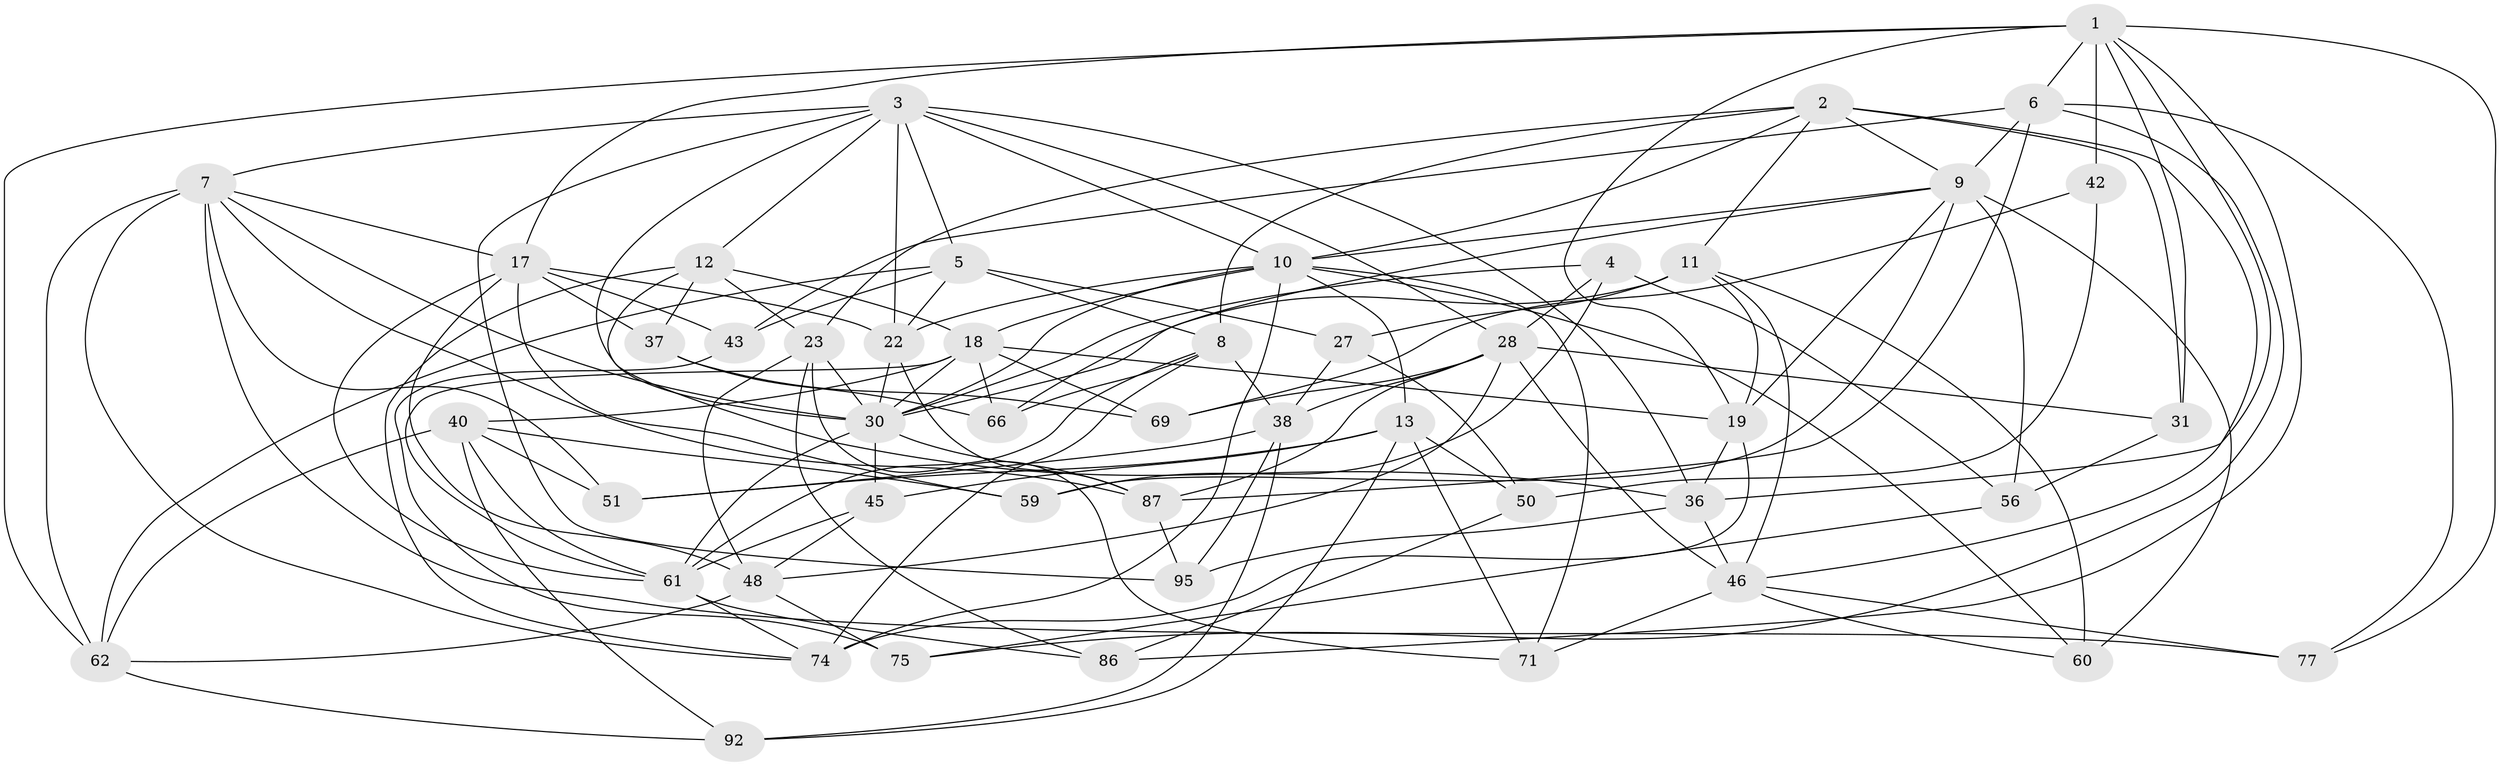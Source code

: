 // original degree distribution, {4: 1.0}
// Generated by graph-tools (version 1.1) at 2025/16/03/09/25 04:16:40]
// undirected, 48 vertices, 138 edges
graph export_dot {
graph [start="1"]
  node [color=gray90,style=filled];
  1 [super="+25+21+70"];
  2 [super="+39"];
  3 [super="+14+16"];
  4;
  5 [super="+34"];
  6 [super="+47"];
  7 [super="+15"];
  8 [super="+20"];
  9 [super="+96+32"];
  10 [super="+52+55"];
  11 [super="+73"];
  12 [super="+24"];
  13 [super="+53"];
  17 [super="+26"];
  18 [super="+88+58"];
  19 [super="+78"];
  22 [super="+83"];
  23 [super="+41"];
  27;
  28 [super="+80+76"];
  30 [super="+35+33+44"];
  31;
  36 [super="+64"];
  37;
  38 [super="+57"];
  40 [super="+72"];
  42;
  43;
  45;
  46 [super="+54+81"];
  48 [super="+82"];
  50;
  51;
  56;
  59;
  60;
  61 [super="+94+65"];
  62 [super="+63"];
  66;
  69;
  71;
  74 [super="+85"];
  75;
  77;
  86;
  87 [super="+91"];
  92;
  95;
  1 -- 31;
  1 -- 42 [weight=2];
  1 -- 77;
  1 -- 86;
  1 -- 19;
  1 -- 36;
  1 -- 6;
  1 -- 62;
  1 -- 17;
  2 -- 31;
  2 -- 46 [weight=2];
  2 -- 8;
  2 -- 9;
  2 -- 11;
  2 -- 10;
  2 -- 23;
  3 -- 10;
  3 -- 22 [weight=2];
  3 -- 36;
  3 -- 7;
  3 -- 12;
  3 -- 95;
  3 -- 28;
  3 -- 30;
  3 -- 5;
  4 -- 56;
  4 -- 59;
  4 -- 30;
  4 -- 28;
  5 -- 27;
  5 -- 8;
  5 -- 22;
  5 -- 43;
  5 -- 62;
  6 -- 77;
  6 -- 9;
  6 -- 75;
  6 -- 43;
  6 -- 87;
  7 -- 51;
  7 -- 87;
  7 -- 77;
  7 -- 30;
  7 -- 74;
  7 -- 62;
  7 -- 17;
  8 -- 66;
  8 -- 74;
  8 -- 61;
  8 -- 38;
  9 -- 59;
  9 -- 56;
  9 -- 60;
  9 -- 10;
  9 -- 19;
  9 -- 66;
  10 -- 13;
  10 -- 22 [weight=2];
  10 -- 30 [weight=2];
  10 -- 74;
  10 -- 18;
  10 -- 71;
  10 -- 60;
  11 -- 46;
  11 -- 27;
  11 -- 60;
  11 -- 30;
  11 -- 19;
  12 -- 23;
  12 -- 36;
  12 -- 18;
  12 -- 37;
  12 -- 74;
  13 -- 92;
  13 -- 71;
  13 -- 50;
  13 -- 51;
  13 -- 45;
  17 -- 48;
  17 -- 59;
  17 -- 22;
  17 -- 37;
  17 -- 43;
  17 -- 61;
  18 -- 40;
  18 -- 69;
  18 -- 66;
  18 -- 61;
  18 -- 19;
  18 -- 30;
  19 -- 74;
  19 -- 36;
  22 -- 30;
  22 -- 87;
  23 -- 86;
  23 -- 48;
  23 -- 71;
  23 -- 30;
  27 -- 50;
  27 -- 38;
  28 -- 69;
  28 -- 46;
  28 -- 48;
  28 -- 31;
  28 -- 38;
  28 -- 87;
  30 -- 45;
  30 -- 87;
  30 -- 61;
  31 -- 56;
  36 -- 95;
  36 -- 46;
  37 -- 69;
  37 -- 66;
  38 -- 95;
  38 -- 92;
  38 -- 51;
  40 -- 59;
  40 -- 61;
  40 -- 51;
  40 -- 92;
  40 -- 62;
  42 -- 69;
  42 -- 50;
  43 -- 75;
  45 -- 48;
  45 -- 61;
  46 -- 60;
  46 -- 77;
  46 -- 71;
  48 -- 75;
  48 -- 62;
  50 -- 86;
  56 -- 75;
  61 -- 74;
  61 -- 86;
  62 -- 92;
  87 -- 95;
}
